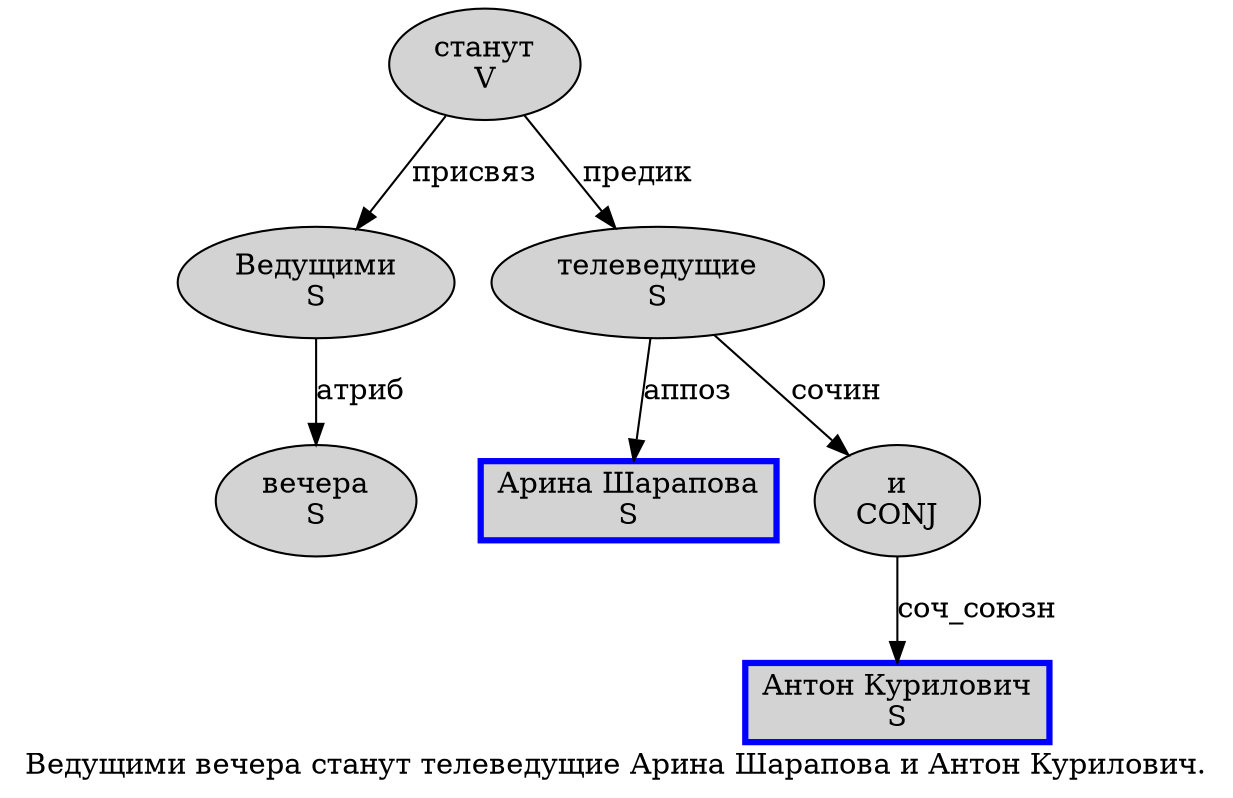 digraph SENTENCE_77 {
	graph [label="Ведущими вечера станут телеведущие Арина Шарапова и Антон Курилович."]
	node [style=filled]
		0 [label="Ведущими
S" color="" fillcolor=lightgray penwidth=1 shape=ellipse]
		1 [label="вечера
S" color="" fillcolor=lightgray penwidth=1 shape=ellipse]
		2 [label="станут
V" color="" fillcolor=lightgray penwidth=1 shape=ellipse]
		3 [label="телеведущие
S" color="" fillcolor=lightgray penwidth=1 shape=ellipse]
		4 [label="Арина Шарапова
S" color=blue fillcolor=lightgray penwidth=3 shape=box]
		5 [label="и
CONJ" color="" fillcolor=lightgray penwidth=1 shape=ellipse]
		6 [label="Антон Курилович
S" color=blue fillcolor=lightgray penwidth=3 shape=box]
			2 -> 0 [label="присвяз"]
			2 -> 3 [label="предик"]
			5 -> 6 [label="соч_союзн"]
			0 -> 1 [label="атриб"]
			3 -> 4 [label="аппоз"]
			3 -> 5 [label="сочин"]
}